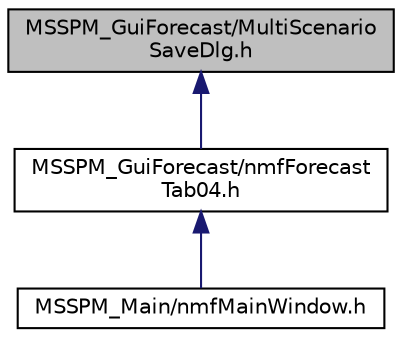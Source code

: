 digraph "MSSPM_GuiForecast/MultiScenarioSaveDlg.h"
{
 // LATEX_PDF_SIZE
  edge [fontname="Helvetica",fontsize="10",labelfontname="Helvetica",labelfontsize="10"];
  node [fontname="Helvetica",fontsize="10",shape=record];
  Node1 [label="MSSPM_GuiForecast/MultiScenario\lSaveDlg.h",height=0.2,width=0.4,color="black", fillcolor="grey75", style="filled", fontcolor="black",tooltip="GUI definition for the MultiScenarioSaveDlg widget class."];
  Node1 -> Node2 [dir="back",color="midnightblue",fontsize="10",style="solid",fontname="Helvetica"];
  Node2 [label="MSSPM_GuiForecast/nmfForecast\lTab04.h",height=0.2,width=0.4,color="black", fillcolor="white", style="filled",URL="$nmf_forecast_tab04_8h.html",tooltip="GUI definition for the nmfForecast_Tab4 Forecast Run class."];
  Node2 -> Node3 [dir="back",color="midnightblue",fontsize="10",style="solid",fontname="Helvetica"];
  Node3 [label="MSSPM_Main/nmfMainWindow.h",height=0.2,width=0.4,color="black", fillcolor="white", style="filled",URL="$nmf_main_window_8h.html",tooltip="GUI definition for the main nmfMainWindow MSSPM Application class."];
}
